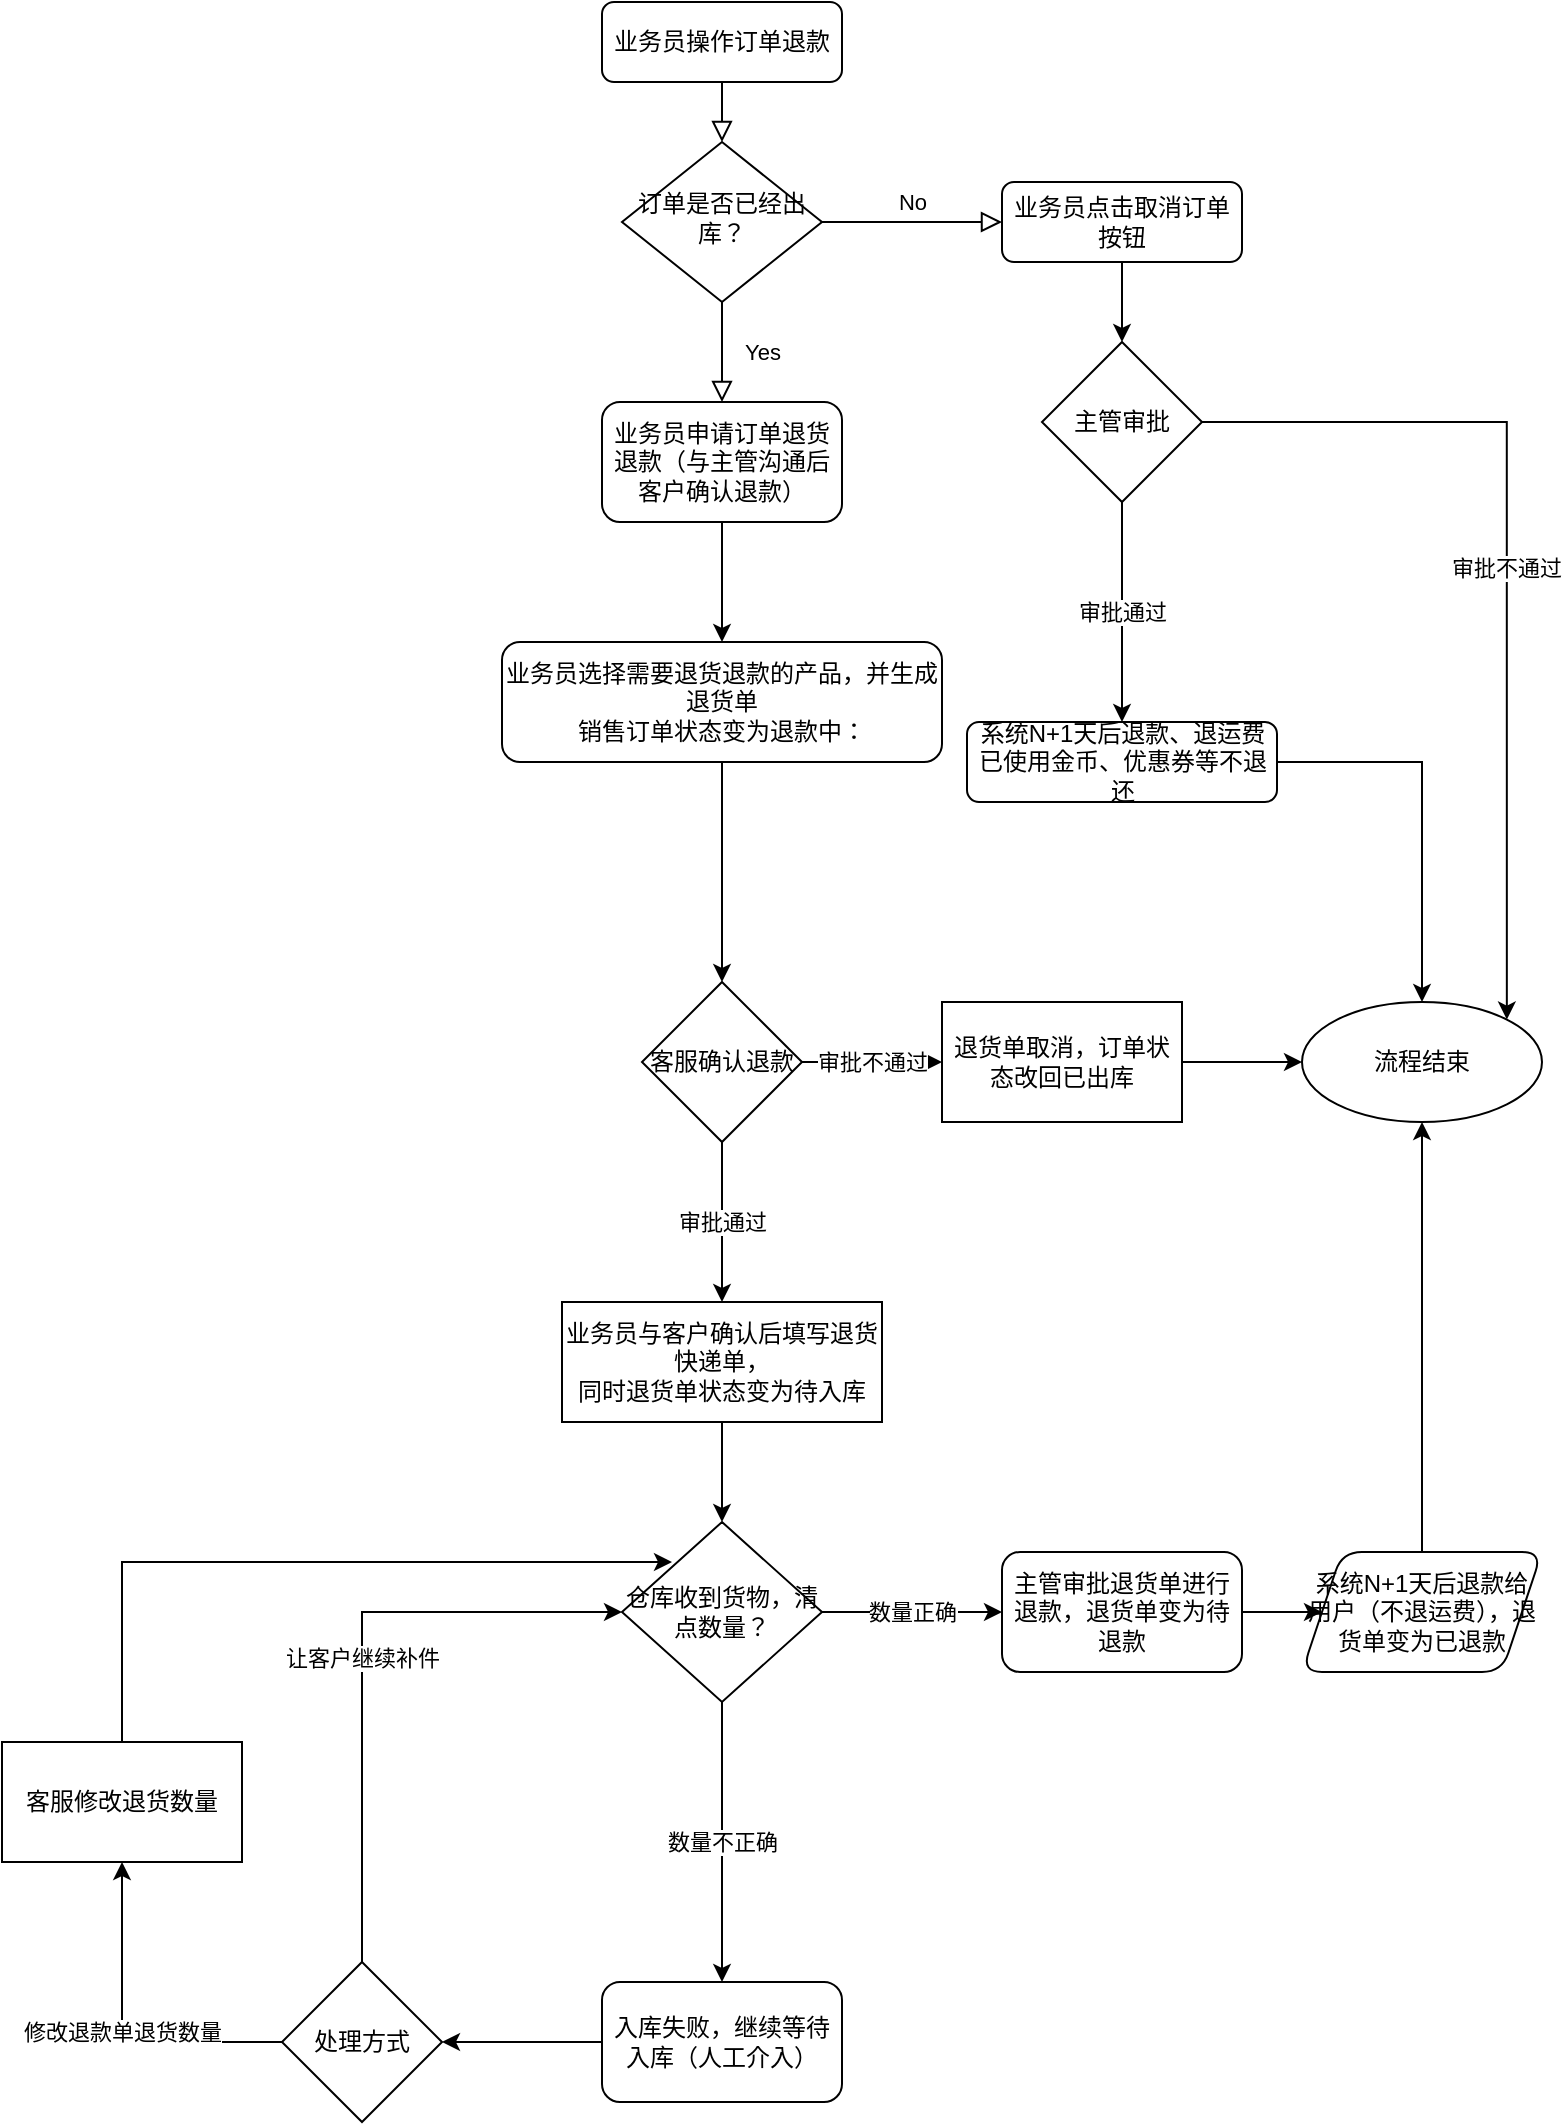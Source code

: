 <mxfile version="15.9.6" type="github">
  <diagram id="C5RBs43oDa-KdzZeNtuy" name="Page-1">
    <mxGraphModel dx="1422" dy="754" grid="1" gridSize="10" guides="1" tooltips="1" connect="1" arrows="1" fold="1" page="1" pageScale="1" pageWidth="827" pageHeight="1169" math="0" shadow="0">
      <root>
        <mxCell id="WIyWlLk6GJQsqaUBKTNV-0" />
        <mxCell id="WIyWlLk6GJQsqaUBKTNV-1" parent="WIyWlLk6GJQsqaUBKTNV-0" />
        <mxCell id="WIyWlLk6GJQsqaUBKTNV-2" value="" style="rounded=0;html=1;jettySize=auto;orthogonalLoop=1;fontSize=11;endArrow=block;endFill=0;endSize=8;strokeWidth=1;shadow=0;labelBackgroundColor=none;edgeStyle=orthogonalEdgeStyle;" parent="WIyWlLk6GJQsqaUBKTNV-1" source="WIyWlLk6GJQsqaUBKTNV-3" target="WIyWlLk6GJQsqaUBKTNV-6" edge="1">
          <mxGeometry relative="1" as="geometry" />
        </mxCell>
        <mxCell id="WIyWlLk6GJQsqaUBKTNV-3" value="业务员操作订单退款" style="rounded=1;whiteSpace=wrap;html=1;fontSize=12;glass=0;strokeWidth=1;shadow=0;" parent="WIyWlLk6GJQsqaUBKTNV-1" vertex="1">
          <mxGeometry x="340" y="10" width="120" height="40" as="geometry" />
        </mxCell>
        <mxCell id="WIyWlLk6GJQsqaUBKTNV-4" value="Yes" style="rounded=0;html=1;jettySize=auto;orthogonalLoop=1;fontSize=11;endArrow=block;endFill=0;endSize=8;strokeWidth=1;shadow=0;labelBackgroundColor=none;edgeStyle=orthogonalEdgeStyle;entryX=0.5;entryY=0;entryDx=0;entryDy=0;" parent="WIyWlLk6GJQsqaUBKTNV-1" source="WIyWlLk6GJQsqaUBKTNV-6" target="tjsFGggS4ZzHNe5WPNCT-2" edge="1">
          <mxGeometry y="20" relative="1" as="geometry">
            <mxPoint as="offset" />
            <mxPoint x="220" y="320" as="targetPoint" />
          </mxGeometry>
        </mxCell>
        <mxCell id="WIyWlLk6GJQsqaUBKTNV-5" value="No" style="edgeStyle=orthogonalEdgeStyle;rounded=0;html=1;jettySize=auto;orthogonalLoop=1;fontSize=11;endArrow=block;endFill=0;endSize=8;strokeWidth=1;shadow=0;labelBackgroundColor=none;" parent="WIyWlLk6GJQsqaUBKTNV-1" source="WIyWlLk6GJQsqaUBKTNV-6" target="WIyWlLk6GJQsqaUBKTNV-7" edge="1">
          <mxGeometry y="10" relative="1" as="geometry">
            <mxPoint as="offset" />
          </mxGeometry>
        </mxCell>
        <mxCell id="WIyWlLk6GJQsqaUBKTNV-6" value="订单是否已经出库？" style="rhombus;whiteSpace=wrap;html=1;shadow=0;fontFamily=Helvetica;fontSize=12;align=center;strokeWidth=1;spacing=6;spacingTop=-4;" parent="WIyWlLk6GJQsqaUBKTNV-1" vertex="1">
          <mxGeometry x="350" y="80" width="100" height="80" as="geometry" />
        </mxCell>
        <mxCell id="tjsFGggS4ZzHNe5WPNCT-29" style="edgeStyle=orthogonalEdgeStyle;rounded=0;orthogonalLoop=1;jettySize=auto;html=1;" edge="1" parent="WIyWlLk6GJQsqaUBKTNV-1" source="WIyWlLk6GJQsqaUBKTNV-7" target="tjsFGggS4ZzHNe5WPNCT-28">
          <mxGeometry relative="1" as="geometry" />
        </mxCell>
        <mxCell id="WIyWlLk6GJQsqaUBKTNV-7" value="业务员点击取消订单按钮" style="rounded=1;whiteSpace=wrap;html=1;fontSize=12;glass=0;strokeWidth=1;shadow=0;" parent="WIyWlLk6GJQsqaUBKTNV-1" vertex="1">
          <mxGeometry x="540" y="100" width="120" height="40" as="geometry" />
        </mxCell>
        <mxCell id="tjsFGggS4ZzHNe5WPNCT-17" style="edgeStyle=orthogonalEdgeStyle;rounded=0;orthogonalLoop=1;jettySize=auto;html=1;entryX=0.5;entryY=0;entryDx=0;entryDy=0;" edge="1" parent="WIyWlLk6GJQsqaUBKTNV-1" source="tjsFGggS4ZzHNe5WPNCT-0" target="tjsFGggS4ZzHNe5WPNCT-15">
          <mxGeometry relative="1" as="geometry" />
        </mxCell>
        <mxCell id="tjsFGggS4ZzHNe5WPNCT-0" value="系统N+1天后退款、退运费&lt;br&gt;已使用金币、优惠券等不退还" style="rounded=1;whiteSpace=wrap;html=1;fontSize=12;glass=0;strokeWidth=1;shadow=0;" vertex="1" parent="WIyWlLk6GJQsqaUBKTNV-1">
          <mxGeometry x="522.5" y="370" width="155" height="40" as="geometry" />
        </mxCell>
        <mxCell id="tjsFGggS4ZzHNe5WPNCT-4" value="" style="edgeStyle=orthogonalEdgeStyle;rounded=0;orthogonalLoop=1;jettySize=auto;html=1;" edge="1" parent="WIyWlLk6GJQsqaUBKTNV-1" source="tjsFGggS4ZzHNe5WPNCT-2" target="tjsFGggS4ZzHNe5WPNCT-3">
          <mxGeometry relative="1" as="geometry" />
        </mxCell>
        <mxCell id="tjsFGggS4ZzHNe5WPNCT-2" value="业务员申请订单退货退款（与主管沟通后客户确认退款）" style="rounded=1;whiteSpace=wrap;html=1;" vertex="1" parent="WIyWlLk6GJQsqaUBKTNV-1">
          <mxGeometry x="340" y="210" width="120" height="60" as="geometry" />
        </mxCell>
        <mxCell id="tjsFGggS4ZzHNe5WPNCT-6" value="" style="edgeStyle=orthogonalEdgeStyle;rounded=0;orthogonalLoop=1;jettySize=auto;html=1;" edge="1" parent="WIyWlLk6GJQsqaUBKTNV-1" source="tjsFGggS4ZzHNe5WPNCT-3" target="tjsFGggS4ZzHNe5WPNCT-7">
          <mxGeometry relative="1" as="geometry">
            <mxPoint x="220" y="560" as="targetPoint" />
          </mxGeometry>
        </mxCell>
        <mxCell id="tjsFGggS4ZzHNe5WPNCT-3" value="业务员选择需要退货退款的产品，并生成退货单&lt;br&gt;销售订单状态变为退款中：" style="whiteSpace=wrap;html=1;rounded=1;" vertex="1" parent="WIyWlLk6GJQsqaUBKTNV-1">
          <mxGeometry x="290" y="330" width="220" height="60" as="geometry" />
        </mxCell>
        <mxCell id="tjsFGggS4ZzHNe5WPNCT-10" value="审批不通过" style="edgeStyle=orthogonalEdgeStyle;rounded=0;orthogonalLoop=1;jettySize=auto;html=1;" edge="1" parent="WIyWlLk6GJQsqaUBKTNV-1" source="tjsFGggS4ZzHNe5WPNCT-7" target="tjsFGggS4ZzHNe5WPNCT-9">
          <mxGeometry relative="1" as="geometry" />
        </mxCell>
        <mxCell id="tjsFGggS4ZzHNe5WPNCT-12" value="审批通过" style="edgeStyle=orthogonalEdgeStyle;rounded=0;orthogonalLoop=1;jettySize=auto;html=1;" edge="1" parent="WIyWlLk6GJQsqaUBKTNV-1" source="tjsFGggS4ZzHNe5WPNCT-7" target="tjsFGggS4ZzHNe5WPNCT-11">
          <mxGeometry relative="1" as="geometry" />
        </mxCell>
        <mxCell id="tjsFGggS4ZzHNe5WPNCT-7" value="客服确认退款" style="rhombus;whiteSpace=wrap;html=1;" vertex="1" parent="WIyWlLk6GJQsqaUBKTNV-1">
          <mxGeometry x="360" y="500" width="80" height="80" as="geometry" />
        </mxCell>
        <mxCell id="tjsFGggS4ZzHNe5WPNCT-16" value="" style="edgeStyle=orthogonalEdgeStyle;rounded=0;orthogonalLoop=1;jettySize=auto;html=1;" edge="1" parent="WIyWlLk6GJQsqaUBKTNV-1" source="tjsFGggS4ZzHNe5WPNCT-9" target="tjsFGggS4ZzHNe5WPNCT-15">
          <mxGeometry relative="1" as="geometry" />
        </mxCell>
        <mxCell id="tjsFGggS4ZzHNe5WPNCT-9" value="退货单取消，订单状态改回已出库" style="whiteSpace=wrap;html=1;" vertex="1" parent="WIyWlLk6GJQsqaUBKTNV-1">
          <mxGeometry x="510" y="510" width="120" height="60" as="geometry" />
        </mxCell>
        <mxCell id="tjsFGggS4ZzHNe5WPNCT-14" value="" style="edgeStyle=orthogonalEdgeStyle;rounded=0;orthogonalLoop=1;jettySize=auto;html=1;entryX=0.5;entryY=0;entryDx=0;entryDy=0;" edge="1" parent="WIyWlLk6GJQsqaUBKTNV-1" source="tjsFGggS4ZzHNe5WPNCT-11" target="tjsFGggS4ZzHNe5WPNCT-23">
          <mxGeometry relative="1" as="geometry">
            <mxPoint x="70" y="840" as="targetPoint" />
          </mxGeometry>
        </mxCell>
        <mxCell id="tjsFGggS4ZzHNe5WPNCT-11" value="业务员与客户确认后填写退货快递单，&lt;br&gt;同时退货单状态变为待入库" style="whiteSpace=wrap;html=1;" vertex="1" parent="WIyWlLk6GJQsqaUBKTNV-1">
          <mxGeometry x="320" y="660" width="160" height="60" as="geometry" />
        </mxCell>
        <mxCell id="tjsFGggS4ZzHNe5WPNCT-19" value="数量正确" style="edgeStyle=orthogonalEdgeStyle;rounded=0;orthogonalLoop=1;jettySize=auto;html=1;exitX=1;exitY=0.5;exitDx=0;exitDy=0;" edge="1" parent="WIyWlLk6GJQsqaUBKTNV-1" source="tjsFGggS4ZzHNe5WPNCT-23" target="tjsFGggS4ZzHNe5WPNCT-18">
          <mxGeometry relative="1" as="geometry">
            <mxPoint x="160" y="930" as="sourcePoint" />
          </mxGeometry>
        </mxCell>
        <mxCell id="tjsFGggS4ZzHNe5WPNCT-15" value="流程结束" style="ellipse;whiteSpace=wrap;html=1;" vertex="1" parent="WIyWlLk6GJQsqaUBKTNV-1">
          <mxGeometry x="690" y="510" width="120" height="60" as="geometry" />
        </mxCell>
        <mxCell id="tjsFGggS4ZzHNe5WPNCT-21" value="" style="edgeStyle=orthogonalEdgeStyle;rounded=0;orthogonalLoop=1;jettySize=auto;html=1;" edge="1" parent="WIyWlLk6GJQsqaUBKTNV-1" source="tjsFGggS4ZzHNe5WPNCT-18" target="tjsFGggS4ZzHNe5WPNCT-20">
          <mxGeometry relative="1" as="geometry" />
        </mxCell>
        <mxCell id="tjsFGggS4ZzHNe5WPNCT-18" value="主管审批退货单进行退款，退货单变为待退款" style="rounded=1;whiteSpace=wrap;html=1;" vertex="1" parent="WIyWlLk6GJQsqaUBKTNV-1">
          <mxGeometry x="540" y="785" width="120" height="60" as="geometry" />
        </mxCell>
        <mxCell id="tjsFGggS4ZzHNe5WPNCT-22" style="edgeStyle=orthogonalEdgeStyle;rounded=0;orthogonalLoop=1;jettySize=auto;html=1;" edge="1" parent="WIyWlLk6GJQsqaUBKTNV-1" source="tjsFGggS4ZzHNe5WPNCT-20" target="tjsFGggS4ZzHNe5WPNCT-15">
          <mxGeometry relative="1" as="geometry" />
        </mxCell>
        <mxCell id="tjsFGggS4ZzHNe5WPNCT-20" value="系统N+1天后退款给用户（不退运费），退货单变为已退款" style="shape=parallelogram;perimeter=parallelogramPerimeter;whiteSpace=wrap;html=1;fixedSize=1;rounded=1;" vertex="1" parent="WIyWlLk6GJQsqaUBKTNV-1">
          <mxGeometry x="690" y="785" width="120" height="60" as="geometry" />
        </mxCell>
        <mxCell id="tjsFGggS4ZzHNe5WPNCT-26" value="数量不正确" style="edgeStyle=orthogonalEdgeStyle;rounded=0;orthogonalLoop=1;jettySize=auto;html=1;" edge="1" parent="WIyWlLk6GJQsqaUBKTNV-1" source="tjsFGggS4ZzHNe5WPNCT-23" target="tjsFGggS4ZzHNe5WPNCT-25">
          <mxGeometry relative="1" as="geometry" />
        </mxCell>
        <mxCell id="tjsFGggS4ZzHNe5WPNCT-23" value="仓库收到货物，清点数量？" style="rhombus;whiteSpace=wrap;html=1;" vertex="1" parent="WIyWlLk6GJQsqaUBKTNV-1">
          <mxGeometry x="350" y="770" width="100" height="90" as="geometry" />
        </mxCell>
        <mxCell id="tjsFGggS4ZzHNe5WPNCT-33" style="edgeStyle=orthogonalEdgeStyle;rounded=0;orthogonalLoop=1;jettySize=auto;html=1;" edge="1" parent="WIyWlLk6GJQsqaUBKTNV-1" source="tjsFGggS4ZzHNe5WPNCT-25" target="tjsFGggS4ZzHNe5WPNCT-32">
          <mxGeometry relative="1" as="geometry" />
        </mxCell>
        <mxCell id="tjsFGggS4ZzHNe5WPNCT-25" value="入库失败，继续等待入库（人工介入）" style="rounded=1;whiteSpace=wrap;html=1;" vertex="1" parent="WIyWlLk6GJQsqaUBKTNV-1">
          <mxGeometry x="340" y="1000" width="120" height="60" as="geometry" />
        </mxCell>
        <mxCell id="tjsFGggS4ZzHNe5WPNCT-30" value="审批通过" style="edgeStyle=orthogonalEdgeStyle;rounded=0;orthogonalLoop=1;jettySize=auto;html=1;entryX=0.5;entryY=0;entryDx=0;entryDy=0;" edge="1" parent="WIyWlLk6GJQsqaUBKTNV-1" source="tjsFGggS4ZzHNe5WPNCT-28" target="tjsFGggS4ZzHNe5WPNCT-0">
          <mxGeometry relative="1" as="geometry" />
        </mxCell>
        <mxCell id="tjsFGggS4ZzHNe5WPNCT-31" value="审批不通过" style="edgeStyle=orthogonalEdgeStyle;rounded=0;orthogonalLoop=1;jettySize=auto;html=1;entryX=1;entryY=0;entryDx=0;entryDy=0;" edge="1" parent="WIyWlLk6GJQsqaUBKTNV-1" source="tjsFGggS4ZzHNe5WPNCT-28" target="tjsFGggS4ZzHNe5WPNCT-15">
          <mxGeometry relative="1" as="geometry" />
        </mxCell>
        <mxCell id="tjsFGggS4ZzHNe5WPNCT-28" value="主管审批" style="rhombus;whiteSpace=wrap;html=1;" vertex="1" parent="WIyWlLk6GJQsqaUBKTNV-1">
          <mxGeometry x="560" y="180" width="80" height="80" as="geometry" />
        </mxCell>
        <mxCell id="tjsFGggS4ZzHNe5WPNCT-35" value="修改退款单退货数量" style="edgeStyle=orthogonalEdgeStyle;rounded=0;orthogonalLoop=1;jettySize=auto;html=1;" edge="1" parent="WIyWlLk6GJQsqaUBKTNV-1" source="tjsFGggS4ZzHNe5WPNCT-32" target="tjsFGggS4ZzHNe5WPNCT-34">
          <mxGeometry relative="1" as="geometry" />
        </mxCell>
        <mxCell id="tjsFGggS4ZzHNe5WPNCT-37" value="让客户继续补件" style="edgeStyle=orthogonalEdgeStyle;rounded=0;orthogonalLoop=1;jettySize=auto;html=1;entryX=0;entryY=0.5;entryDx=0;entryDy=0;exitX=0.5;exitY=0;exitDx=0;exitDy=0;" edge="1" parent="WIyWlLk6GJQsqaUBKTNV-1" source="tjsFGggS4ZzHNe5WPNCT-32" target="tjsFGggS4ZzHNe5WPNCT-23">
          <mxGeometry relative="1" as="geometry">
            <mxPoint x="-100" y="1220" as="targetPoint" />
            <Array as="points">
              <mxPoint x="220" y="815" />
            </Array>
          </mxGeometry>
        </mxCell>
        <mxCell id="tjsFGggS4ZzHNe5WPNCT-32" value="处理方式" style="rhombus;whiteSpace=wrap;html=1;" vertex="1" parent="WIyWlLk6GJQsqaUBKTNV-1">
          <mxGeometry x="180" y="990" width="80" height="80" as="geometry" />
        </mxCell>
        <mxCell id="tjsFGggS4ZzHNe5WPNCT-38" style="edgeStyle=orthogonalEdgeStyle;rounded=0;orthogonalLoop=1;jettySize=auto;html=1;" edge="1" parent="WIyWlLk6GJQsqaUBKTNV-1" source="tjsFGggS4ZzHNe5WPNCT-34">
          <mxGeometry relative="1" as="geometry">
            <mxPoint x="375" y="790" as="targetPoint" />
            <Array as="points">
              <mxPoint x="100" y="790" />
            </Array>
          </mxGeometry>
        </mxCell>
        <mxCell id="tjsFGggS4ZzHNe5WPNCT-34" value="客服修改退货数量" style="whiteSpace=wrap;html=1;" vertex="1" parent="WIyWlLk6GJQsqaUBKTNV-1">
          <mxGeometry x="40" y="880" width="120" height="60" as="geometry" />
        </mxCell>
      </root>
    </mxGraphModel>
  </diagram>
</mxfile>
